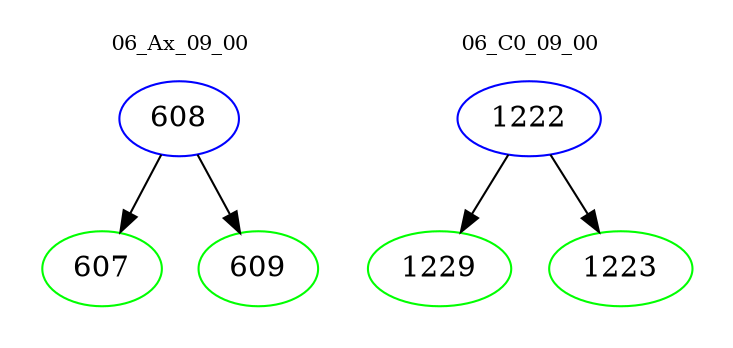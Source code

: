 digraph{
subgraph cluster_0 {
color = white
label = "06_Ax_09_00";
fontsize=10;
T0_608 [label="608", color="blue"]
T0_608 -> T0_607 [color="black"]
T0_607 [label="607", color="green"]
T0_608 -> T0_609 [color="black"]
T0_609 [label="609", color="green"]
}
subgraph cluster_1 {
color = white
label = "06_C0_09_00";
fontsize=10;
T1_1222 [label="1222", color="blue"]
T1_1222 -> T1_1229 [color="black"]
T1_1229 [label="1229", color="green"]
T1_1222 -> T1_1223 [color="black"]
T1_1223 [label="1223", color="green"]
}
}
